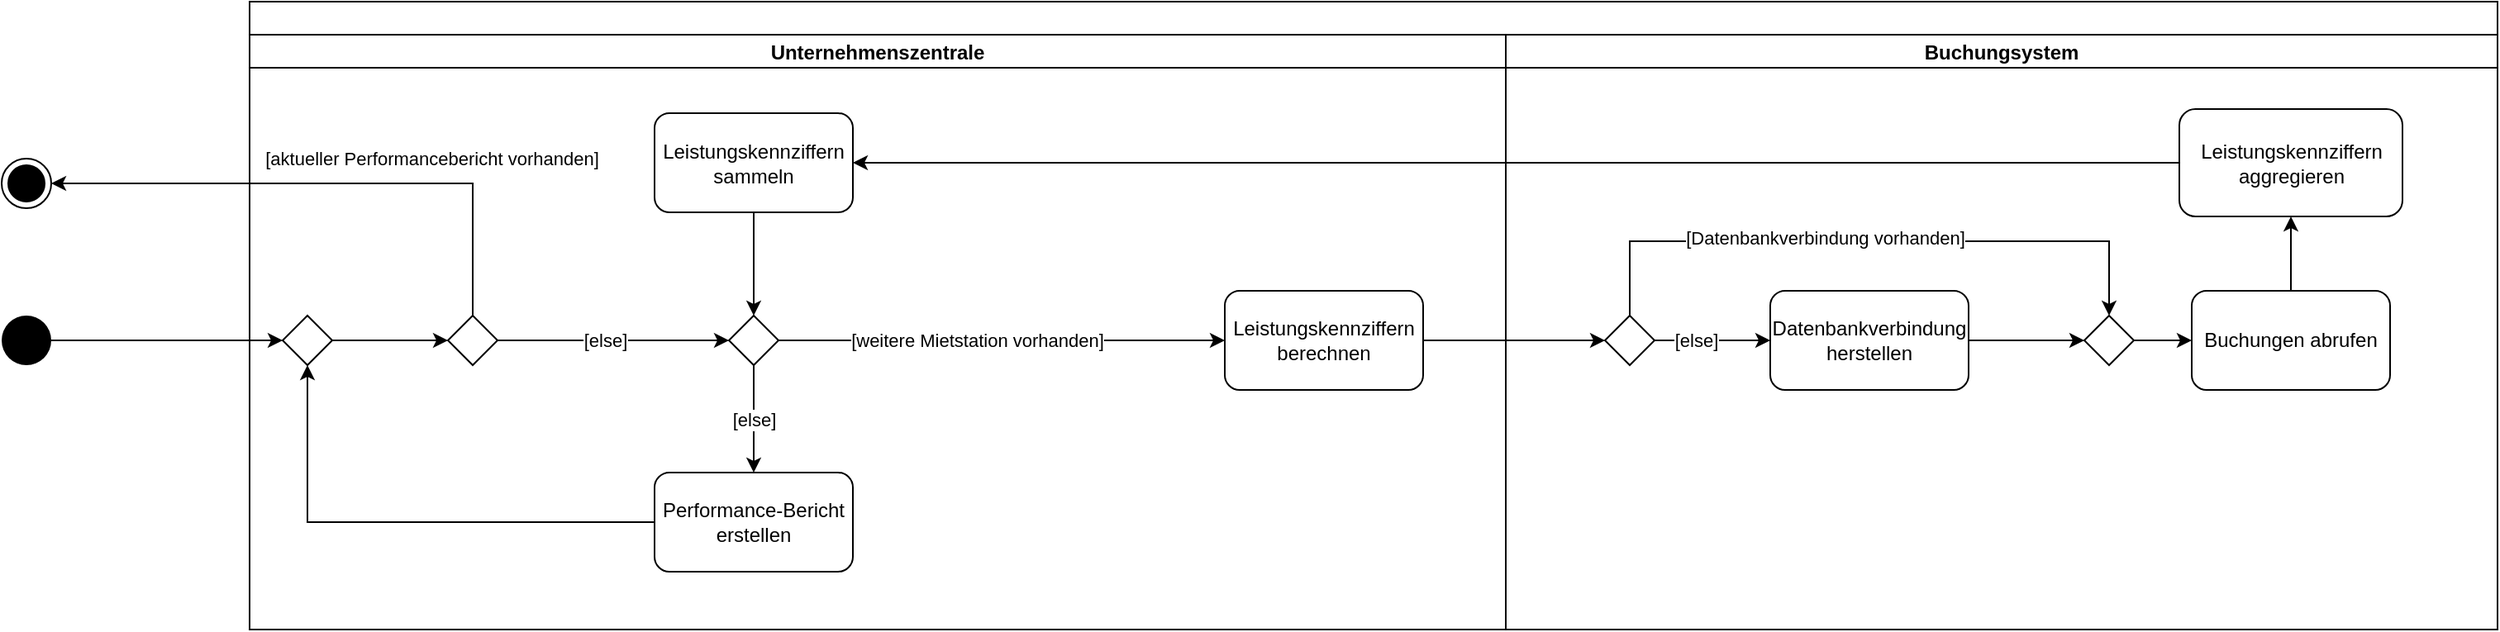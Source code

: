 <mxfile version="16.1.2" type="device"><diagram id="t8r6jcbtjAoI4g5qHGz0" name="Page-1"><mxGraphModel dx="2320" dy="1463" grid="1" gridSize="10" guides="1" tooltips="1" connect="1" arrows="1" fold="1" page="1" pageScale="1" pageWidth="1600" pageHeight="900" math="0" shadow="0"><root><mxCell id="0"/><mxCell id="1" parent="0"/><mxCell id="XjKsUI63GCD_gRbRc7GC-7" style="edgeStyle=orthogonalEdgeStyle;rounded=0;orthogonalLoop=1;jettySize=auto;html=1;entryX=0;entryY=0.5;entryDx=0;entryDy=0;" parent="1" source="XjKsUI63GCD_gRbRc7GC-1" target="XjKsUI63GCD_gRbRc7GC-47" edge="1"><mxGeometry relative="1" as="geometry"/></mxCell><mxCell id="XjKsUI63GCD_gRbRc7GC-1" value="" style="ellipse;fillColor=#000000;strokeColor=none;" parent="1" vertex="1"><mxGeometry x="60" y="386" width="30" height="30" as="geometry"/></mxCell><mxCell id="XjKsUI63GCD_gRbRc7GC-2" value="" style="ellipse;html=1;shape=endState;fillColor=#000000;strokeColor=#000000;" parent="1" vertex="1"><mxGeometry x="60" y="291" width="30" height="30" as="geometry"/></mxCell><mxCell id="XjKsUI63GCD_gRbRc7GC-9" value="" style="swimlane;childLayout=stackLayout;resizeParent=1;resizeParentMax=0;startSize=20;" parent="1" vertex="1"><mxGeometry x="210" y="196" width="1360" height="380" as="geometry"/></mxCell><mxCell id="XjKsUI63GCD_gRbRc7GC-10" value="Unternehmenszentrale" style="swimlane;startSize=20;" parent="XjKsUI63GCD_gRbRc7GC-9" vertex="1"><mxGeometry y="20" width="760" height="360" as="geometry"/></mxCell><mxCell id="Q2WYY4bUx6F6fdyiRSZM-2" style="edgeStyle=orthogonalEdgeStyle;rounded=0;orthogonalLoop=1;jettySize=auto;html=1;entryX=0;entryY=0.5;entryDx=0;entryDy=0;exitX=1;exitY=0.5;exitDx=0;exitDy=0;exitPerimeter=0;" parent="XjKsUI63GCD_gRbRc7GC-10" source="XjKsUI63GCD_gRbRc7GC-6" target="Q2WYY4bUx6F6fdyiRSZM-1" edge="1"><mxGeometry relative="1" as="geometry"><mxPoint x="150" y="185" as="sourcePoint"/></mxGeometry></mxCell><mxCell id="Q2WYY4bUx6F6fdyiRSZM-9" value="[else]" style="edgeLabel;html=1;align=center;verticalAlign=middle;resizable=0;points=[];" parent="Q2WYY4bUx6F6fdyiRSZM-2" vertex="1" connectable="0"><mxGeometry x="-0.298" y="2" relative="1" as="geometry"><mxPoint x="16" y="2" as="offset"/></mxGeometry></mxCell><mxCell id="XjKsUI63GCD_gRbRc7GC-6" value="" style="rhombus;" parent="XjKsUI63GCD_gRbRc7GC-10" vertex="1"><mxGeometry x="120" y="170" width="30" height="30" as="geometry"/></mxCell><mxCell id="XjKsUI63GCD_gRbRc7GC-5" value=" Leistungskennziffern berechnen" style="rounded=1;whiteSpace=wrap;html=1;" parent="XjKsUI63GCD_gRbRc7GC-10" vertex="1"><mxGeometry x="590" y="155" width="120" height="60" as="geometry"/></mxCell><mxCell id="XjKsUI63GCD_gRbRc7GC-49" style="edgeStyle=orthogonalEdgeStyle;rounded=0;orthogonalLoop=1;jettySize=auto;html=1;entryX=0;entryY=0.5;entryDx=0;entryDy=0;" parent="XjKsUI63GCD_gRbRc7GC-10" source="XjKsUI63GCD_gRbRc7GC-47" target="XjKsUI63GCD_gRbRc7GC-6" edge="1"><mxGeometry relative="1" as="geometry"><Array as="points"><mxPoint x="100" y="185"/><mxPoint x="100" y="185"/></Array></mxGeometry></mxCell><mxCell id="XjKsUI63GCD_gRbRc7GC-47" value="" style="rhombus;" parent="XjKsUI63GCD_gRbRc7GC-10" vertex="1"><mxGeometry x="20" y="170" width="30" height="30" as="geometry"/></mxCell><mxCell id="Q2WYY4bUx6F6fdyiRSZM-3" style="edgeStyle=orthogonalEdgeStyle;rounded=0;orthogonalLoop=1;jettySize=auto;html=1;" parent="XjKsUI63GCD_gRbRc7GC-10" source="Q2WYY4bUx6F6fdyiRSZM-1" target="XjKsUI63GCD_gRbRc7GC-5" edge="1"><mxGeometry relative="1" as="geometry"/></mxCell><mxCell id="Q2WYY4bUx6F6fdyiRSZM-4" value="[weitere Mietstation vorhanden]" style="edgeLabel;html=1;align=center;verticalAlign=middle;resizable=0;points=[];" parent="Q2WYY4bUx6F6fdyiRSZM-3" vertex="1" connectable="0"><mxGeometry x="-0.237" y="1" relative="1" as="geometry"><mxPoint x="17" y="1" as="offset"/></mxGeometry></mxCell><mxCell id="Q2WYY4bUx6F6fdyiRSZM-26" value="[else]" style="edgeStyle=orthogonalEdgeStyle;rounded=0;orthogonalLoop=1;jettySize=auto;html=1;" parent="XjKsUI63GCD_gRbRc7GC-10" source="Q2WYY4bUx6F6fdyiRSZM-1" target="Q2WYY4bUx6F6fdyiRSZM-25" edge="1"><mxGeometry relative="1" as="geometry"/></mxCell><mxCell id="Q2WYY4bUx6F6fdyiRSZM-1" value="" style="rhombus;" parent="XjKsUI63GCD_gRbRc7GC-10" vertex="1"><mxGeometry x="290" y="170" width="30" height="30" as="geometry"/></mxCell><mxCell id="Q2WYY4bUx6F6fdyiRSZM-24" style="edgeStyle=orthogonalEdgeStyle;rounded=0;orthogonalLoop=1;jettySize=auto;html=1;entryX=0.5;entryY=0;entryDx=0;entryDy=0;" parent="XjKsUI63GCD_gRbRc7GC-10" source="Q2WYY4bUx6F6fdyiRSZM-22" target="Q2WYY4bUx6F6fdyiRSZM-1" edge="1"><mxGeometry relative="1" as="geometry"/></mxCell><mxCell id="Q2WYY4bUx6F6fdyiRSZM-22" value="Leistungskennziffern sammeln" style="whiteSpace=wrap;html=1;rounded=1;" parent="XjKsUI63GCD_gRbRc7GC-10" vertex="1"><mxGeometry x="245" y="47.5" width="120" height="60" as="geometry"/></mxCell><mxCell id="Q2WYY4bUx6F6fdyiRSZM-27" style="edgeStyle=orthogonalEdgeStyle;rounded=0;orthogonalLoop=1;jettySize=auto;html=1;entryX=0.5;entryY=1;entryDx=0;entryDy=0;" parent="XjKsUI63GCD_gRbRc7GC-10" source="Q2WYY4bUx6F6fdyiRSZM-25" target="XjKsUI63GCD_gRbRc7GC-47" edge="1"><mxGeometry relative="1" as="geometry"><mxPoint x="70" y="245" as="targetPoint"/><Array as="points"><mxPoint x="35" y="295"/></Array></mxGeometry></mxCell><mxCell id="Q2WYY4bUx6F6fdyiRSZM-25" value=" Performance-Bericht erstellen" style="rounded=1;whiteSpace=wrap;html=1;" parent="XjKsUI63GCD_gRbRc7GC-10" vertex="1"><mxGeometry x="245" y="265" width="120" height="60" as="geometry"/></mxCell><mxCell id="XjKsUI63GCD_gRbRc7GC-11" value="Buchungsystem" style="swimlane;startSize=20;" parent="XjKsUI63GCD_gRbRc7GC-9" vertex="1"><mxGeometry x="760" y="20" width="600" height="360" as="geometry"/></mxCell><mxCell id="Q2WYY4bUx6F6fdyiRSZM-8" value="" style="edgeStyle=orthogonalEdgeStyle;rounded=0;orthogonalLoop=1;jettySize=auto;html=1;" parent="XjKsUI63GCD_gRbRc7GC-11" source="XjKsUI63GCD_gRbRc7GC-34" target="Q2WYY4bUx6F6fdyiRSZM-7" edge="1"><mxGeometry relative="1" as="geometry"/></mxCell><mxCell id="Q2WYY4bUx6F6fdyiRSZM-15" value="[else]" style="edgeLabel;html=1;align=center;verticalAlign=middle;resizable=0;points=[];" parent="Q2WYY4bUx6F6fdyiRSZM-8" vertex="1" connectable="0"><mxGeometry x="-0.287" relative="1" as="geometry"><mxPoint as="offset"/></mxGeometry></mxCell><mxCell id="Q2WYY4bUx6F6fdyiRSZM-13" style="edgeStyle=orthogonalEdgeStyle;rounded=0;orthogonalLoop=1;jettySize=auto;html=1;entryX=0.5;entryY=0;entryDx=0;entryDy=0;" parent="XjKsUI63GCD_gRbRc7GC-11" source="XjKsUI63GCD_gRbRc7GC-34" target="Q2WYY4bUx6F6fdyiRSZM-12" edge="1"><mxGeometry relative="1" as="geometry"><Array as="points"><mxPoint x="75" y="125"/><mxPoint x="365" y="125"/></Array></mxGeometry></mxCell><mxCell id="Q2WYY4bUx6F6fdyiRSZM-14" value="[Datenbankverbindung vorhanden]" style="edgeLabel;html=1;align=center;verticalAlign=middle;resizable=0;points=[];" parent="Q2WYY4bUx6F6fdyiRSZM-13" vertex="1" connectable="0"><mxGeometry x="-0.336" y="2" relative="1" as="geometry"><mxPoint x="37" as="offset"/></mxGeometry></mxCell><mxCell id="XjKsUI63GCD_gRbRc7GC-34" value="" style="rhombus;" parent="XjKsUI63GCD_gRbRc7GC-11" vertex="1"><mxGeometry x="60" y="170" width="30" height="30" as="geometry"/></mxCell><mxCell id="Q2WYY4bUx6F6fdyiRSZM-11" value="" style="edgeStyle=orthogonalEdgeStyle;rounded=0;orthogonalLoop=1;jettySize=auto;html=1;entryX=0;entryY=0.5;entryDx=0;entryDy=0;" parent="XjKsUI63GCD_gRbRc7GC-11" source="Q2WYY4bUx6F6fdyiRSZM-7" target="Q2WYY4bUx6F6fdyiRSZM-12" edge="1"><mxGeometry relative="1" as="geometry"><mxPoint x="360" y="185" as="targetPoint"/></mxGeometry></mxCell><mxCell id="Q2WYY4bUx6F6fdyiRSZM-7" value=" Datenbankverbindung herstellen" style="rounded=1;whiteSpace=wrap;html=1;" parent="XjKsUI63GCD_gRbRc7GC-11" vertex="1"><mxGeometry x="160" y="155" width="120" height="60" as="geometry"/></mxCell><mxCell id="Q2WYY4bUx6F6fdyiRSZM-17" value="" style="edgeStyle=orthogonalEdgeStyle;rounded=0;orthogonalLoop=1;jettySize=auto;html=1;" parent="XjKsUI63GCD_gRbRc7GC-11" source="Q2WYY4bUx6F6fdyiRSZM-12" target="Q2WYY4bUx6F6fdyiRSZM-16" edge="1"><mxGeometry relative="1" as="geometry"/></mxCell><mxCell id="Q2WYY4bUx6F6fdyiRSZM-12" value="" style="rhombus;" parent="XjKsUI63GCD_gRbRc7GC-11" vertex="1"><mxGeometry x="350" y="170" width="30" height="30" as="geometry"/></mxCell><mxCell id="Q2WYY4bUx6F6fdyiRSZM-20" value="" style="edgeStyle=orthogonalEdgeStyle;rounded=0;orthogonalLoop=1;jettySize=auto;html=1;" parent="XjKsUI63GCD_gRbRc7GC-11" source="Q2WYY4bUx6F6fdyiRSZM-16" target="Q2WYY4bUx6F6fdyiRSZM-19" edge="1"><mxGeometry relative="1" as="geometry"/></mxCell><mxCell id="Q2WYY4bUx6F6fdyiRSZM-16" value="Buchungen abrufen" style="rounded=1;whiteSpace=wrap;html=1;" parent="XjKsUI63GCD_gRbRc7GC-11" vertex="1"><mxGeometry x="415" y="155" width="120" height="60" as="geometry"/></mxCell><mxCell id="Q2WYY4bUx6F6fdyiRSZM-19" value="Leistungskennziffern aggregieren" style="whiteSpace=wrap;html=1;rounded=1;" parent="XjKsUI63GCD_gRbRc7GC-11" vertex="1"><mxGeometry x="407.5" y="45" width="135" height="65" as="geometry"/></mxCell><mxCell id="Q2WYY4bUx6F6fdyiRSZM-6" style="edgeStyle=orthogonalEdgeStyle;rounded=0;orthogonalLoop=1;jettySize=auto;html=1;entryX=0;entryY=0.5;entryDx=0;entryDy=0;" parent="XjKsUI63GCD_gRbRc7GC-9" source="XjKsUI63GCD_gRbRc7GC-5" target="XjKsUI63GCD_gRbRc7GC-34" edge="1"><mxGeometry relative="1" as="geometry"/></mxCell><mxCell id="Q2WYY4bUx6F6fdyiRSZM-23" value="" style="edgeStyle=orthogonalEdgeStyle;rounded=0;orthogonalLoop=1;jettySize=auto;html=1;" parent="XjKsUI63GCD_gRbRc7GC-9" source="Q2WYY4bUx6F6fdyiRSZM-19" target="Q2WYY4bUx6F6fdyiRSZM-22" edge="1"><mxGeometry relative="1" as="geometry"/></mxCell><mxCell id="XjKsUI63GCD_gRbRc7GC-26" style="edgeStyle=orthogonalEdgeStyle;rounded=0;orthogonalLoop=1;jettySize=auto;html=1;entryX=1;entryY=0.5;entryDx=0;entryDy=0;" parent="1" source="XjKsUI63GCD_gRbRc7GC-6" target="XjKsUI63GCD_gRbRc7GC-2" edge="1"><mxGeometry relative="1" as="geometry"><Array as="points"><mxPoint x="345" y="306"/></Array></mxGeometry></mxCell><mxCell id="Q2WYY4bUx6F6fdyiRSZM-5" value="[aktueller Performancebericht vorhanden]" style="edgeLabel;html=1;align=center;verticalAlign=middle;resizable=0;points=[];" parent="XjKsUI63GCD_gRbRc7GC-26" vertex="1" connectable="0"><mxGeometry x="-0.729" y="1" relative="1" as="geometry"><mxPoint x="-24" y="-50" as="offset"/></mxGeometry></mxCell></root></mxGraphModel></diagram></mxfile>